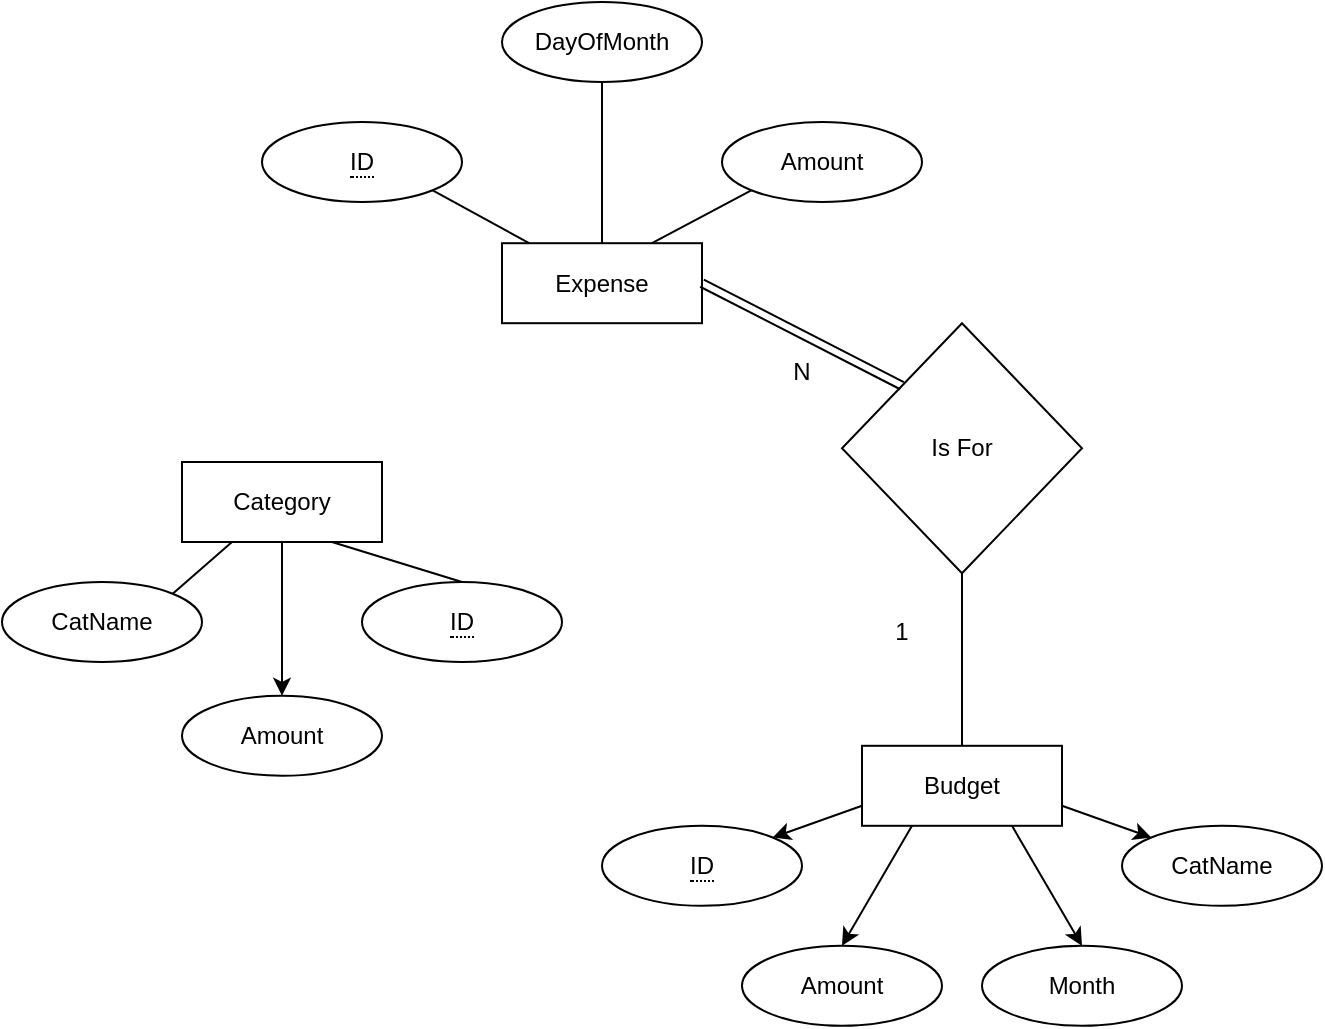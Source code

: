<mxfile version="21.2.9" type="device">
  <diagram name="Page-1" id="qsLmdBk7THC19AQzSuD2">
    <mxGraphModel dx="713" dy="520" grid="1" gridSize="10" guides="1" tooltips="1" connect="1" arrows="1" fold="1" page="1" pageScale="1" pageWidth="850" pageHeight="1100" math="0" shadow="0">
      <root>
        <mxCell id="0" />
        <mxCell id="1" parent="0" />
        <mxCell id="ZZ9GMioUXH19-GaacR9p-1" value="Expense&lt;br&gt;" style="whiteSpace=wrap;html=1;align=center;" parent="1" vertex="1">
          <mxGeometry x="410" y="190.6" width="100" height="40" as="geometry" />
        </mxCell>
        <mxCell id="MFhrPpEtZRePjLi0Co_u-8" style="edgeStyle=orthogonalEdgeStyle;rounded=0;orthogonalLoop=1;jettySize=auto;html=1;entryX=0.5;entryY=0;entryDx=0;entryDy=0;" edge="1" parent="1" source="ZZ9GMioUXH19-GaacR9p-2" target="MFhrPpEtZRePjLi0Co_u-7">
          <mxGeometry relative="1" as="geometry" />
        </mxCell>
        <mxCell id="ZZ9GMioUXH19-GaacR9p-2" value="Category" style="whiteSpace=wrap;html=1;align=center;" parent="1" vertex="1">
          <mxGeometry x="250" y="300" width="100" height="40" as="geometry" />
        </mxCell>
        <mxCell id="ZZ9GMioUXH19-GaacR9p-3" value="Budget" style="whiteSpace=wrap;html=1;align=center;" parent="1" vertex="1">
          <mxGeometry x="590" y="441.9" width="100" height="40" as="geometry" />
        </mxCell>
        <mxCell id="ZZ9GMioUXH19-GaacR9p-5" value="&lt;span style=&quot;border-bottom: 1px dotted&quot;&gt;ID&lt;/span&gt;" style="ellipse;whiteSpace=wrap;html=1;align=center;" parent="1" vertex="1">
          <mxGeometry x="290" y="130" width="100" height="40" as="geometry" />
        </mxCell>
        <mxCell id="ZZ9GMioUXH19-GaacR9p-6" value="DayOfMonth" style="ellipse;whiteSpace=wrap;html=1;align=center;" parent="1" vertex="1">
          <mxGeometry x="410" y="70" width="100" height="40" as="geometry" />
        </mxCell>
        <mxCell id="ZZ9GMioUXH19-GaacR9p-9" value="&lt;span style=&quot;border-bottom: 1px dotted&quot;&gt;ID&lt;/span&gt;" style="ellipse;whiteSpace=wrap;html=1;align=center;" parent="1" vertex="1">
          <mxGeometry x="340.0" y="360" width="100" height="40" as="geometry" />
        </mxCell>
        <mxCell id="ZZ9GMioUXH19-GaacR9p-12" value="Month" style="ellipse;whiteSpace=wrap;html=1;align=center;" parent="1" vertex="1">
          <mxGeometry x="650" y="541.9" width="100" height="40" as="geometry" />
        </mxCell>
        <mxCell id="ZZ9GMioUXH19-GaacR9p-17" value="Is For" style="shape=rhombus;perimeter=rhombusPerimeter;whiteSpace=wrap;html=1;align=center;" parent="1" vertex="1">
          <mxGeometry x="580" y="230.6" width="120" height="125" as="geometry" />
        </mxCell>
        <mxCell id="ZZ9GMioUXH19-GaacR9p-21" value="" style="endArrow=none;html=1;rounded=0;exitX=0.5;exitY=0;exitDx=0;exitDy=0;entryX=0.5;entryY=1;entryDx=0;entryDy=0;" parent="1" source="ZZ9GMioUXH19-GaacR9p-3" target="ZZ9GMioUXH19-GaacR9p-17" edge="1">
          <mxGeometry width="50" height="50" relative="1" as="geometry">
            <mxPoint x="350" y="403.1" as="sourcePoint" />
            <mxPoint x="400" y="353.1" as="targetPoint" />
          </mxGeometry>
        </mxCell>
        <mxCell id="ZZ9GMioUXH19-GaacR9p-23" value="" style="endArrow=none;html=1;rounded=0;exitX=0.75;exitY=0;exitDx=0;exitDy=0;entryX=0;entryY=1;entryDx=0;entryDy=0;" parent="1" source="ZZ9GMioUXH19-GaacR9p-1" target="MFhrPpEtZRePjLi0Co_u-5" edge="1">
          <mxGeometry width="50" height="50" relative="1" as="geometry">
            <mxPoint x="460" y="200" as="sourcePoint" />
            <mxPoint x="534.645" y="164.142" as="targetPoint" />
          </mxGeometry>
        </mxCell>
        <mxCell id="ZZ9GMioUXH19-GaacR9p-24" value="" style="endArrow=none;html=1;rounded=0;exitX=0.5;exitY=0;exitDx=0;exitDy=0;" parent="1" source="ZZ9GMioUXH19-GaacR9p-1" edge="1">
          <mxGeometry width="50" height="50" relative="1" as="geometry">
            <mxPoint x="410" y="160" as="sourcePoint" />
            <mxPoint x="460" y="110" as="targetPoint" />
          </mxGeometry>
        </mxCell>
        <mxCell id="ZZ9GMioUXH19-GaacR9p-25" value="" style="endArrow=none;html=1;rounded=0;entryX=1;entryY=1;entryDx=0;entryDy=0;" parent="1" source="ZZ9GMioUXH19-GaacR9p-1" target="ZZ9GMioUXH19-GaacR9p-5" edge="1">
          <mxGeometry width="50" height="50" relative="1" as="geometry">
            <mxPoint x="340" y="200" as="sourcePoint" />
            <mxPoint x="440" y="130" as="targetPoint" />
          </mxGeometry>
        </mxCell>
        <mxCell id="ZZ9GMioUXH19-GaacR9p-26" value="" style="endArrow=none;html=1;rounded=0;entryX=0.25;entryY=1;entryDx=0;entryDy=0;exitX=1;exitY=0;exitDx=0;exitDy=0;" parent="1" source="MFhrPpEtZRePjLi0Co_u-6" target="ZZ9GMioUXH19-GaacR9p-2" edge="1">
          <mxGeometry width="50" height="50" relative="1" as="geometry">
            <mxPoint x="230" y="370" as="sourcePoint" />
            <mxPoint x="300" y="360" as="targetPoint" />
          </mxGeometry>
        </mxCell>
        <mxCell id="ZZ9GMioUXH19-GaacR9p-27" value="" style="endArrow=none;html=1;rounded=0;entryX=0.75;entryY=1;entryDx=0;entryDy=0;exitX=0.5;exitY=0;exitDx=0;exitDy=0;" parent="1" source="ZZ9GMioUXH19-GaacR9p-9" target="ZZ9GMioUXH19-GaacR9p-2" edge="1">
          <mxGeometry width="50" height="50" relative="1" as="geometry">
            <mxPoint x="290" y="410" as="sourcePoint" />
            <mxPoint x="340" y="360" as="targetPoint" />
          </mxGeometry>
        </mxCell>
        <mxCell id="ZZ9GMioUXH19-GaacR9p-28" value="N" style="text;html=1;strokeColor=none;fillColor=none;align=center;verticalAlign=middle;whiteSpace=wrap;rounded=0;" parent="1" vertex="1">
          <mxGeometry x="530" y="240" width="60" height="30" as="geometry" />
        </mxCell>
        <mxCell id="ZZ9GMioUXH19-GaacR9p-29" value="1" style="text;html=1;strokeColor=none;fillColor=none;align=center;verticalAlign=middle;whiteSpace=wrap;rounded=0;" parent="1" vertex="1">
          <mxGeometry x="580" y="370.0" width="60" height="30" as="geometry" />
        </mxCell>
        <mxCell id="ZZ9GMioUXH19-GaacR9p-30" value="" style="endArrow=none;html=1;rounded=0;exitX=0;exitY=0;exitDx=0;exitDy=0;entryX=1;entryY=0.5;entryDx=0;entryDy=0;shape=link;" parent="1" source="ZZ9GMioUXH19-GaacR9p-17" target="ZZ9GMioUXH19-GaacR9p-1" edge="1">
          <mxGeometry width="50" height="50" relative="1" as="geometry">
            <mxPoint x="389" y="354" as="sourcePoint" />
            <mxPoint x="389" y="300" as="targetPoint" />
          </mxGeometry>
        </mxCell>
        <mxCell id="ZZ9GMioUXH19-GaacR9p-31" value="CatName" style="ellipse;whiteSpace=wrap;html=1;align=center;" parent="1" vertex="1">
          <mxGeometry x="720" y="481.9" width="100" height="40" as="geometry" />
        </mxCell>
        <mxCell id="MFhrPpEtZRePjLi0Co_u-2" value="Amount" style="ellipse;whiteSpace=wrap;html=1;align=center;" vertex="1" parent="1">
          <mxGeometry x="530" y="541.9" width="100" height="40" as="geometry" />
        </mxCell>
        <mxCell id="MFhrPpEtZRePjLi0Co_u-4" value="&lt;span style=&quot;border-bottom: 1px dotted&quot;&gt;ID&lt;/span&gt;" style="ellipse;whiteSpace=wrap;html=1;align=center;" vertex="1" parent="1">
          <mxGeometry x="460" y="481.9" width="100" height="40" as="geometry" />
        </mxCell>
        <mxCell id="MFhrPpEtZRePjLi0Co_u-5" value="Amount" style="ellipse;whiteSpace=wrap;html=1;align=center;" vertex="1" parent="1">
          <mxGeometry x="520" y="130" width="100" height="40" as="geometry" />
        </mxCell>
        <mxCell id="MFhrPpEtZRePjLi0Co_u-6" value="CatName" style="ellipse;whiteSpace=wrap;html=1;align=center;" vertex="1" parent="1">
          <mxGeometry x="160" y="360" width="100" height="40" as="geometry" />
        </mxCell>
        <mxCell id="MFhrPpEtZRePjLi0Co_u-7" value="Amount" style="ellipse;whiteSpace=wrap;html=1;align=center;" vertex="1" parent="1">
          <mxGeometry x="250" y="416.9" width="100" height="40" as="geometry" />
        </mxCell>
        <mxCell id="MFhrPpEtZRePjLi0Co_u-10" value="" style="endArrow=classic;html=1;rounded=0;exitX=0;exitY=0.75;exitDx=0;exitDy=0;entryX=1;entryY=0;entryDx=0;entryDy=0;" edge="1" parent="1" source="ZZ9GMioUXH19-GaacR9p-3" target="MFhrPpEtZRePjLi0Co_u-4">
          <mxGeometry width="50" height="50" relative="1" as="geometry">
            <mxPoint x="430" y="501.9" as="sourcePoint" />
            <mxPoint x="480" y="451.9" as="targetPoint" />
          </mxGeometry>
        </mxCell>
        <mxCell id="MFhrPpEtZRePjLi0Co_u-11" value="" style="endArrow=classic;html=1;rounded=0;exitX=1;exitY=0.75;exitDx=0;exitDy=0;entryX=0;entryY=0;entryDx=0;entryDy=0;" edge="1" parent="1" source="ZZ9GMioUXH19-GaacR9p-3" target="ZZ9GMioUXH19-GaacR9p-31">
          <mxGeometry width="50" height="50" relative="1" as="geometry">
            <mxPoint x="600" y="469.9" as="sourcePoint" />
            <mxPoint x="555" y="497.9" as="targetPoint" />
          </mxGeometry>
        </mxCell>
        <mxCell id="MFhrPpEtZRePjLi0Co_u-12" value="" style="endArrow=classic;html=1;rounded=0;exitX=0.75;exitY=1;exitDx=0;exitDy=0;entryX=0.5;entryY=0;entryDx=0;entryDy=0;" edge="1" parent="1" source="ZZ9GMioUXH19-GaacR9p-3" target="ZZ9GMioUXH19-GaacR9p-12">
          <mxGeometry width="50" height="50" relative="1" as="geometry">
            <mxPoint x="700" y="469.9" as="sourcePoint" />
            <mxPoint x="745" y="497.9" as="targetPoint" />
          </mxGeometry>
        </mxCell>
        <mxCell id="MFhrPpEtZRePjLi0Co_u-13" value="" style="endArrow=classic;html=1;rounded=0;exitX=0.25;exitY=1;exitDx=0;exitDy=0;entryX=0.5;entryY=0;entryDx=0;entryDy=0;" edge="1" parent="1" source="ZZ9GMioUXH19-GaacR9p-3" target="MFhrPpEtZRePjLi0Co_u-2">
          <mxGeometry width="50" height="50" relative="1" as="geometry">
            <mxPoint x="675" y="479.9" as="sourcePoint" />
            <mxPoint x="710" y="551.9" as="targetPoint" />
          </mxGeometry>
        </mxCell>
      </root>
    </mxGraphModel>
  </diagram>
</mxfile>
